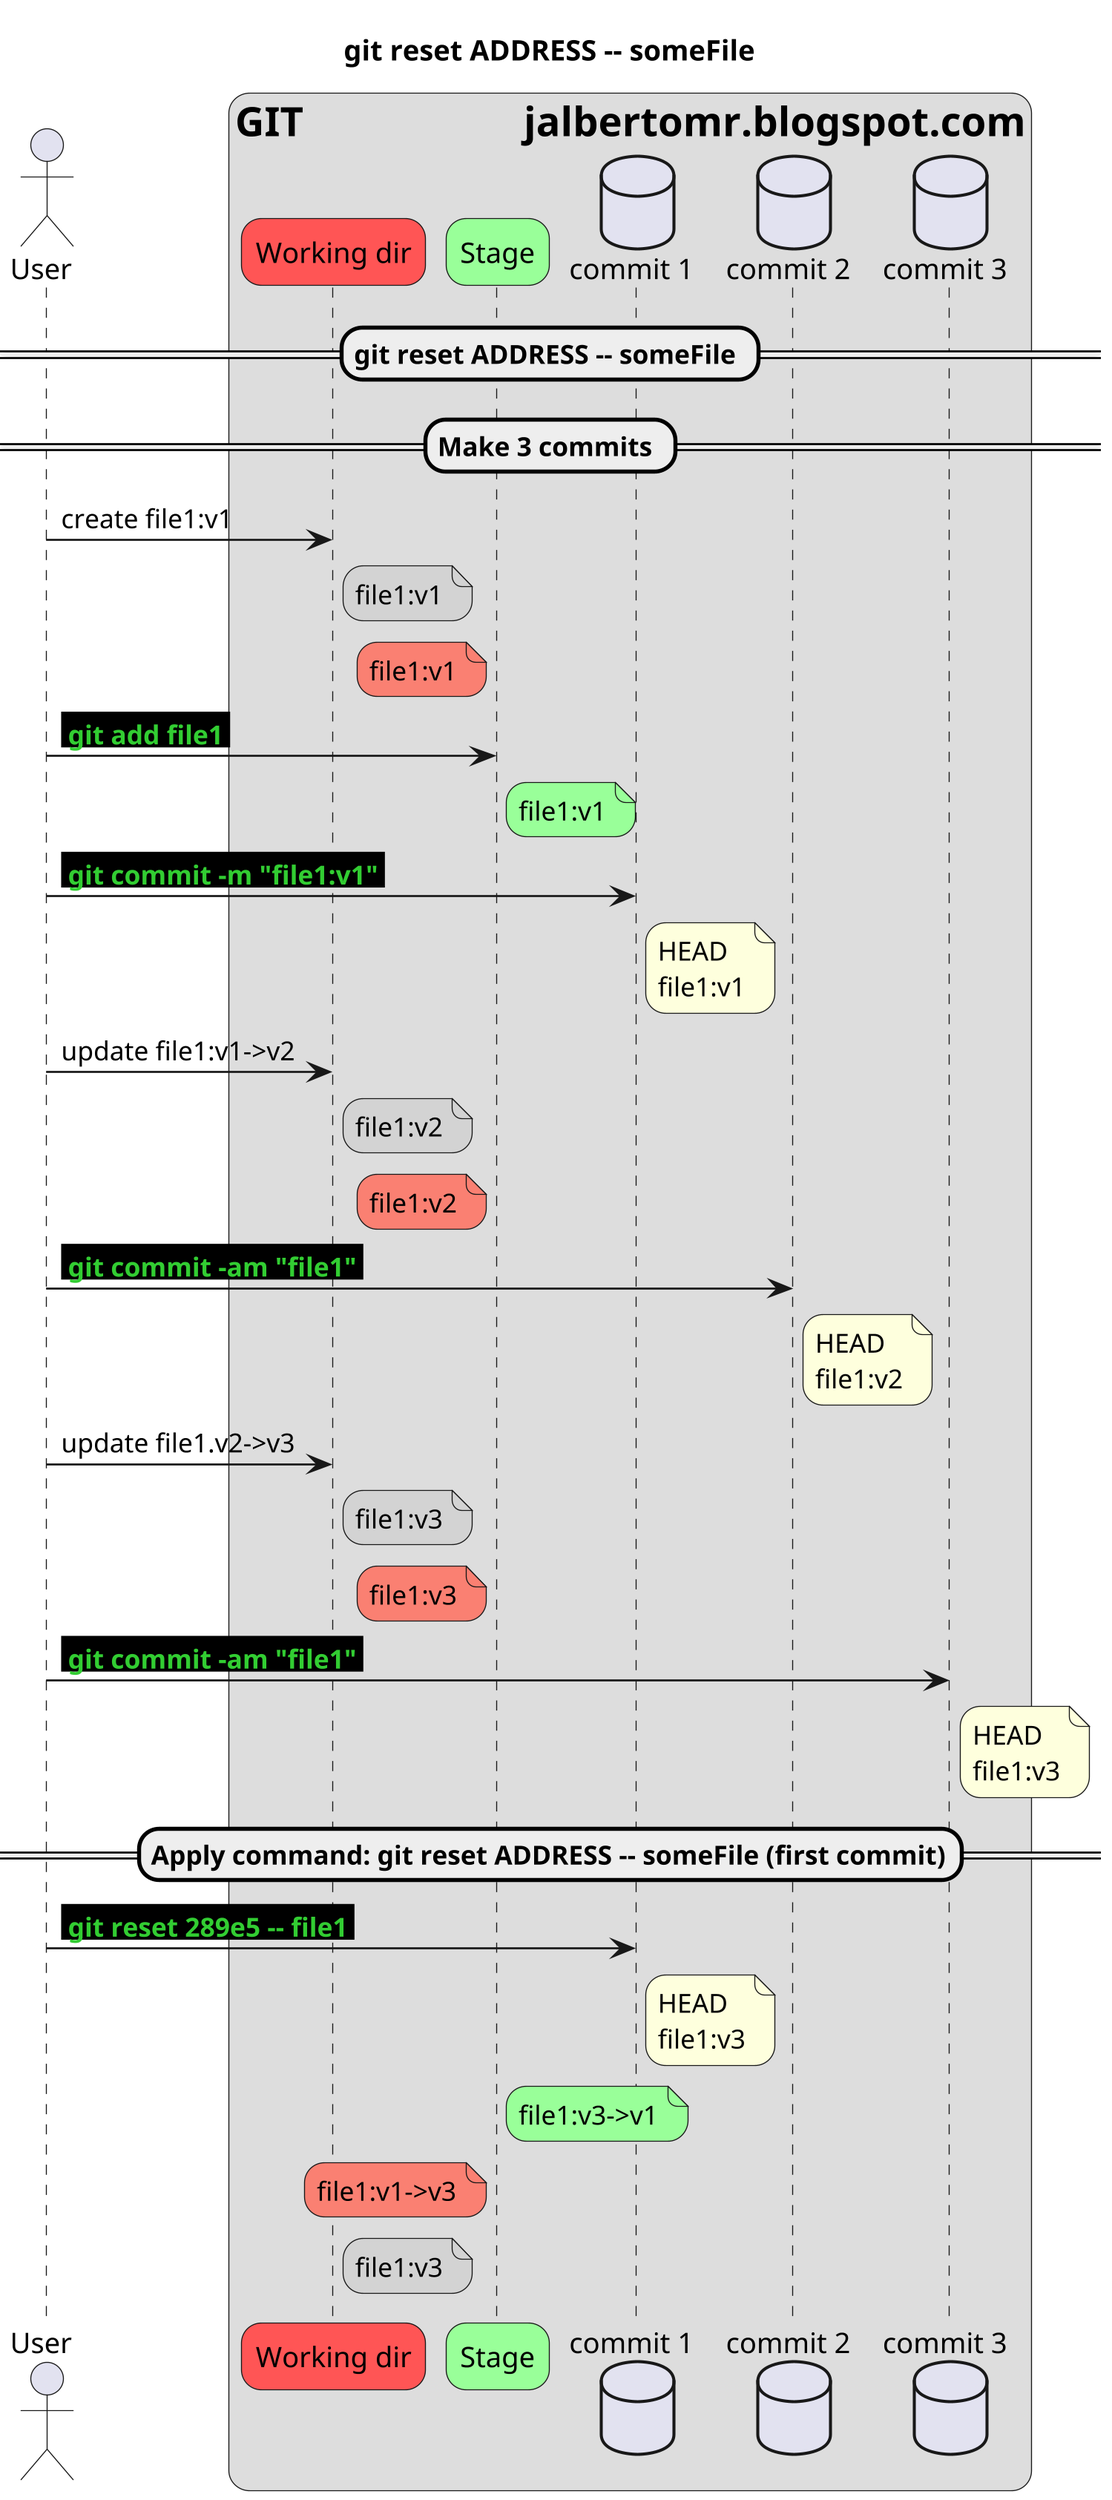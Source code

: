 @startuml
scale 1500 width
title git reset ADDRESS -- someFile
skinparam roundCorner 20
actor User
box "<size:20>GIT                     jalbertomr.blogspot.com</size>"
participant "Working dir" as WD #FF5555
participant "Stage" as S #99FF99
database "commit 1" as C1
database "commit 2" as C2
database "commit 3" as C3

== git reset ADDRESS -- someFile ==
== Make 3 commits ==
User -> WD:  create file1:v1
note right of WD #lightgray
file1:v1
end note
note left of S #Salmon
file1:v1
end note
User-> S : <color:limegreen><back:black><b> git add file1 </b></back></color>
note right of S #99FF99
file1:v1
end note
User-> C1 : <color:limegreen><back:black><b> git commit -m "file1:v1" </b></back></color>
note right of C1
HEAD
file1:v1
end note

User -> WD:  update file1:v1->v2
note right of WD #lightgray
file1:v2
end note
note left of S #Salmon
file1:v2
end note

User-> C2 : <color:limegreen><back:black><b> git commit -am "file1" </b></back></color>
note right of C2
HEAD
file1:v2
end note

User -> WD:  update file1.v2->v3
note right of WD #lightgray
file1:v3
end note
note left of S #Salmon
file1:v3
end note

User-> C3 : <color:limegreen><back:black><b> git commit -am "file1" </b></back></color>
note right of C3
HEAD
file1:v3
end note

== Apply command: git reset ADDRESS -- someFile (first commit)==

User -> C1 : <color:limegreen><back:black><b> git reset 289e5 -- file1 </b></back></color>
note right of C1
HEAD
file1:v3
end note
note right of S #99FF99
file1:v3->v1
end note
note left of S #Salmon
file1:v1->v3
end note

note right of WD #lightgray
file1:v3
end note



@enduml